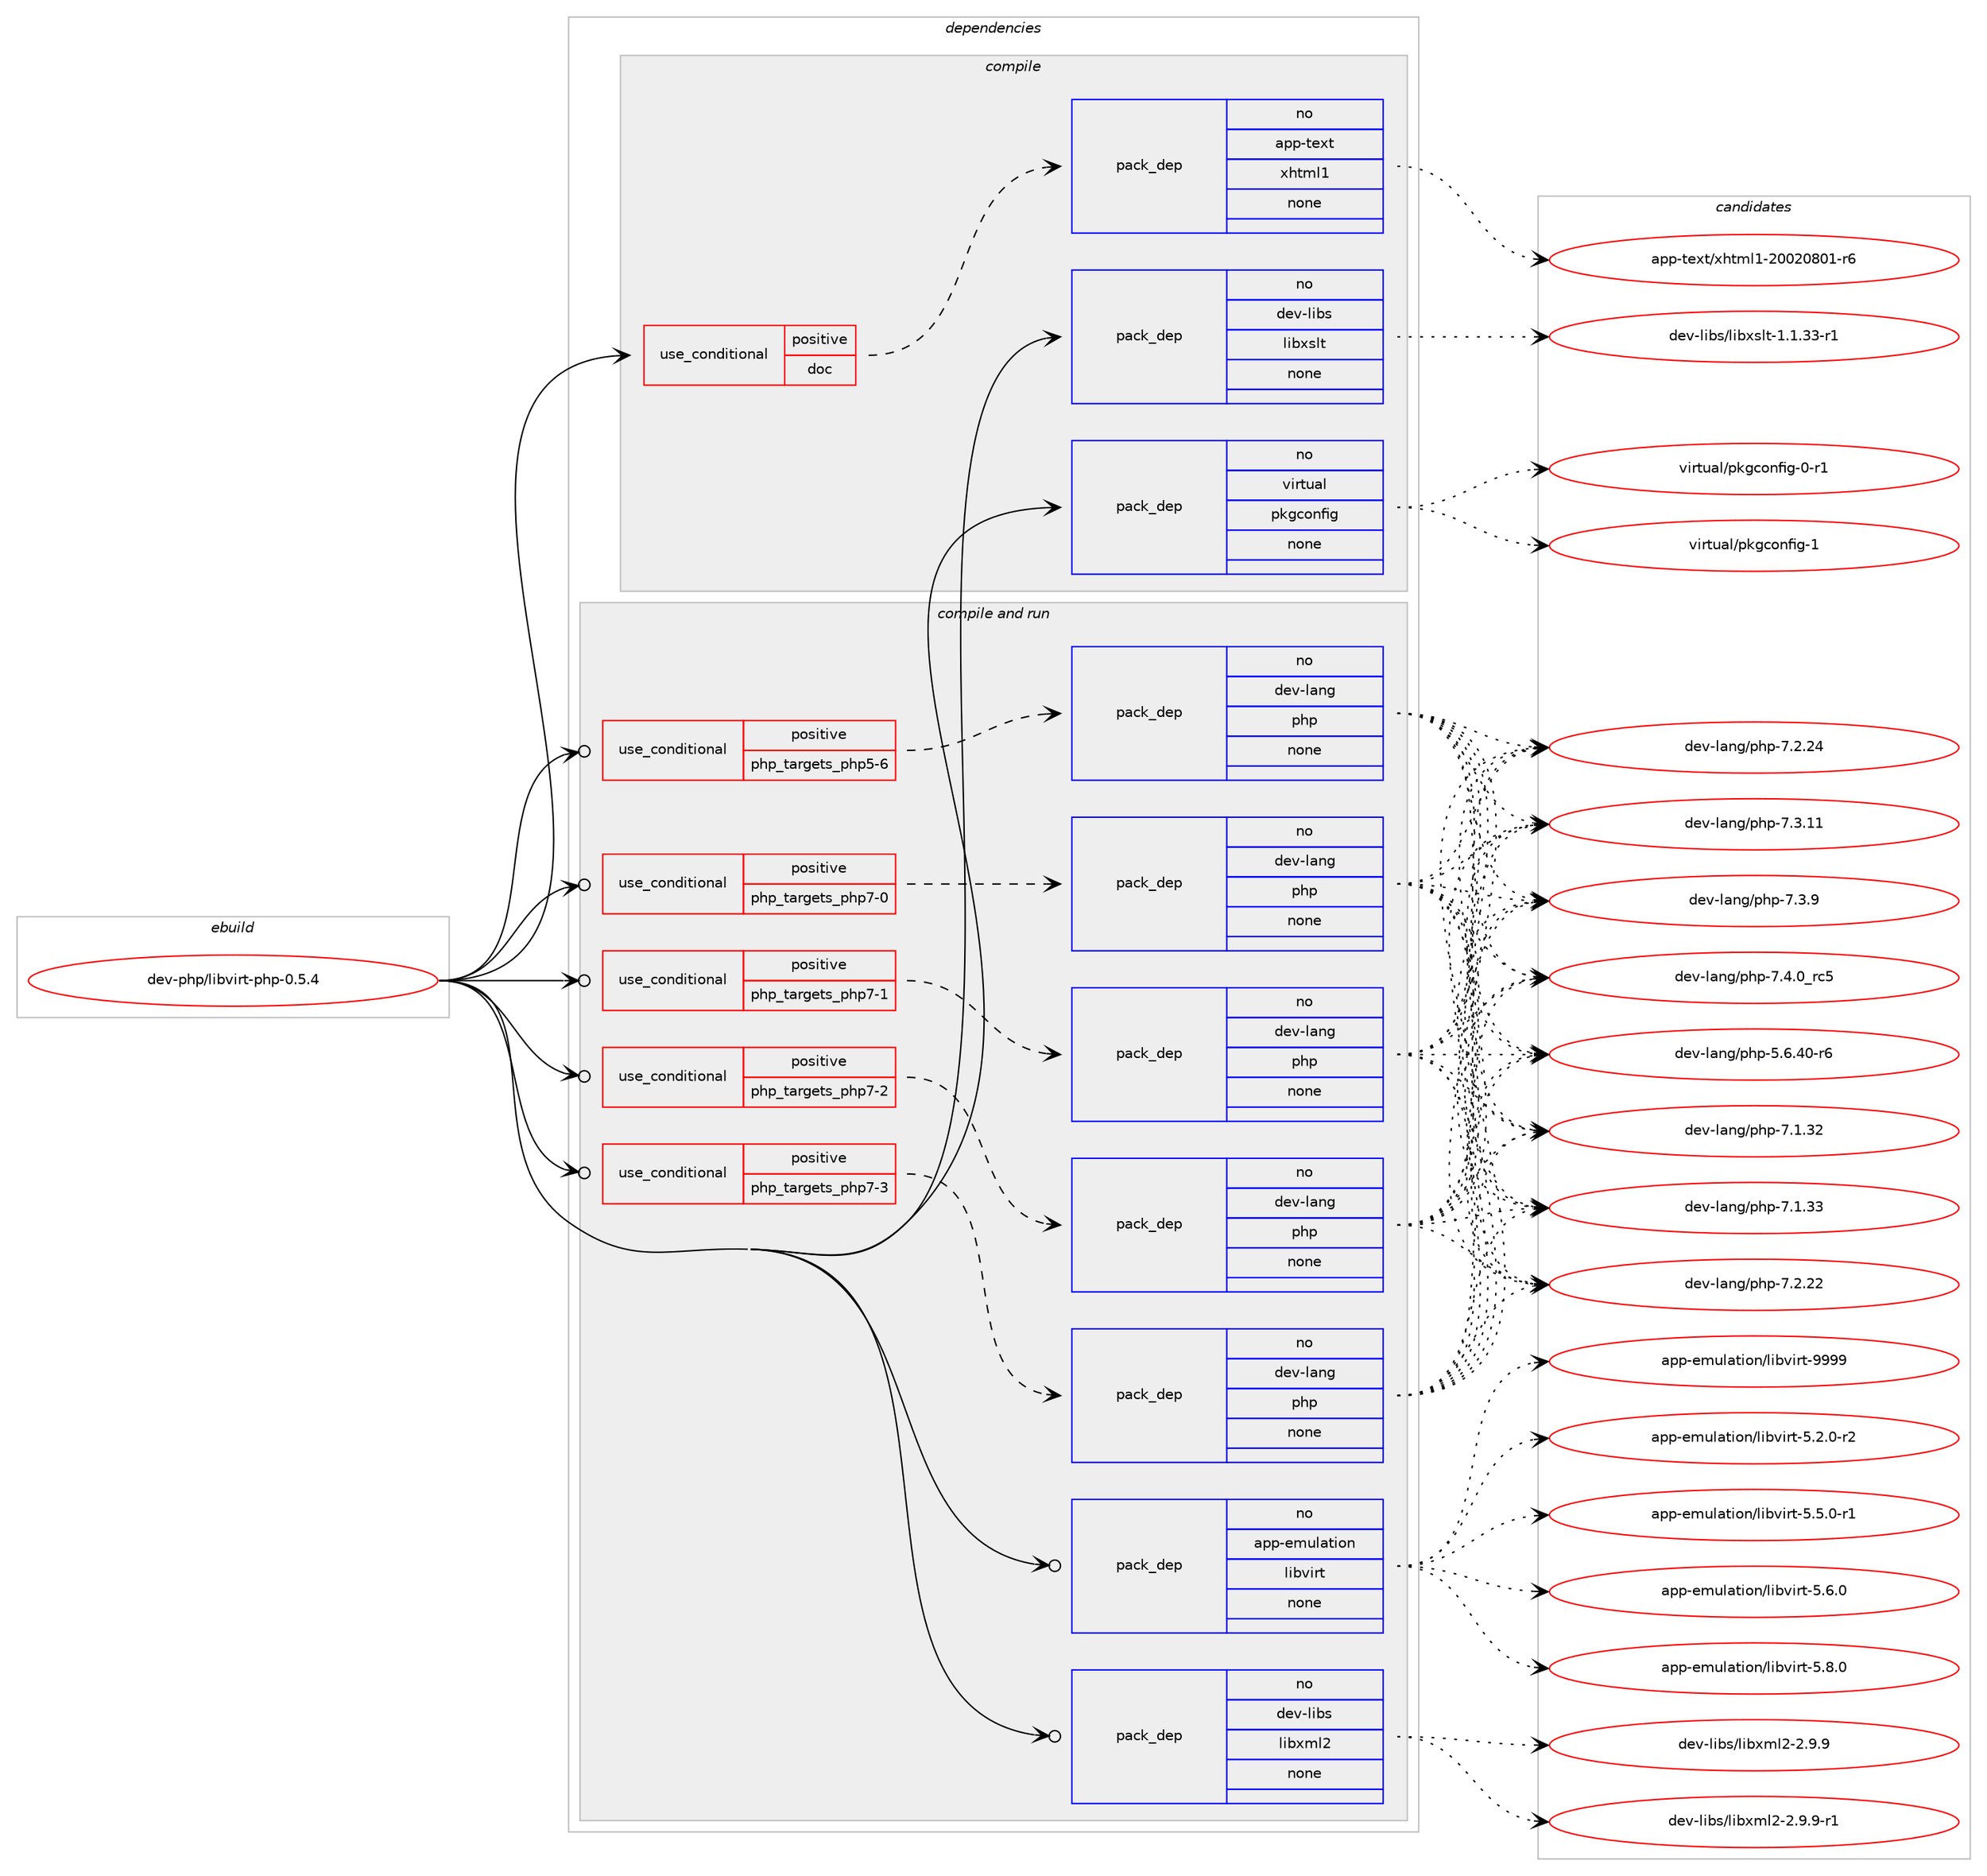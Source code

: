 digraph prolog {

# *************
# Graph options
# *************

newrank=true;
concentrate=true;
compound=true;
graph [rankdir=LR,fontname=Helvetica,fontsize=10,ranksep=1.5];#, ranksep=2.5, nodesep=0.2];
edge  [arrowhead=vee];
node  [fontname=Helvetica,fontsize=10];

# **********
# The ebuild
# **********

subgraph cluster_leftcol {
color=gray;
rank=same;
label=<<i>ebuild</i>>;
id [label="dev-php/libvirt-php-0.5.4", color=red, width=4, href="../dev-php/libvirt-php-0.5.4.svg"];
}

# ****************
# The dependencies
# ****************

subgraph cluster_midcol {
color=gray;
label=<<i>dependencies</i>>;
subgraph cluster_compile {
fillcolor="#eeeeee";
style=filled;
label=<<i>compile</i>>;
subgraph cond134757 {
dependency589538 [label=<<TABLE BORDER="0" CELLBORDER="1" CELLSPACING="0" CELLPADDING="4"><TR><TD ROWSPAN="3" CELLPADDING="10">use_conditional</TD></TR><TR><TD>positive</TD></TR><TR><TD>doc</TD></TR></TABLE>>, shape=none, color=red];
subgraph pack443107 {
dependency589539 [label=<<TABLE BORDER="0" CELLBORDER="1" CELLSPACING="0" CELLPADDING="4" WIDTH="220"><TR><TD ROWSPAN="6" CELLPADDING="30">pack_dep</TD></TR><TR><TD WIDTH="110">no</TD></TR><TR><TD>app-text</TD></TR><TR><TD>xhtml1</TD></TR><TR><TD>none</TD></TR><TR><TD></TD></TR></TABLE>>, shape=none, color=blue];
}
dependency589538:e -> dependency589539:w [weight=20,style="dashed",arrowhead="vee"];
}
id:e -> dependency589538:w [weight=20,style="solid",arrowhead="vee"];
subgraph pack443108 {
dependency589540 [label=<<TABLE BORDER="0" CELLBORDER="1" CELLSPACING="0" CELLPADDING="4" WIDTH="220"><TR><TD ROWSPAN="6" CELLPADDING="30">pack_dep</TD></TR><TR><TD WIDTH="110">no</TD></TR><TR><TD>dev-libs</TD></TR><TR><TD>libxslt</TD></TR><TR><TD>none</TD></TR><TR><TD></TD></TR></TABLE>>, shape=none, color=blue];
}
id:e -> dependency589540:w [weight=20,style="solid",arrowhead="vee"];
subgraph pack443109 {
dependency589541 [label=<<TABLE BORDER="0" CELLBORDER="1" CELLSPACING="0" CELLPADDING="4" WIDTH="220"><TR><TD ROWSPAN="6" CELLPADDING="30">pack_dep</TD></TR><TR><TD WIDTH="110">no</TD></TR><TR><TD>virtual</TD></TR><TR><TD>pkgconfig</TD></TR><TR><TD>none</TD></TR><TR><TD></TD></TR></TABLE>>, shape=none, color=blue];
}
id:e -> dependency589541:w [weight=20,style="solid",arrowhead="vee"];
}
subgraph cluster_compileandrun {
fillcolor="#eeeeee";
style=filled;
label=<<i>compile and run</i>>;
subgraph cond134758 {
dependency589542 [label=<<TABLE BORDER="0" CELLBORDER="1" CELLSPACING="0" CELLPADDING="4"><TR><TD ROWSPAN="3" CELLPADDING="10">use_conditional</TD></TR><TR><TD>positive</TD></TR><TR><TD>php_targets_php5-6</TD></TR></TABLE>>, shape=none, color=red];
subgraph pack443110 {
dependency589543 [label=<<TABLE BORDER="0" CELLBORDER="1" CELLSPACING="0" CELLPADDING="4" WIDTH="220"><TR><TD ROWSPAN="6" CELLPADDING="30">pack_dep</TD></TR><TR><TD WIDTH="110">no</TD></TR><TR><TD>dev-lang</TD></TR><TR><TD>php</TD></TR><TR><TD>none</TD></TR><TR><TD></TD></TR></TABLE>>, shape=none, color=blue];
}
dependency589542:e -> dependency589543:w [weight=20,style="dashed",arrowhead="vee"];
}
id:e -> dependency589542:w [weight=20,style="solid",arrowhead="odotvee"];
subgraph cond134759 {
dependency589544 [label=<<TABLE BORDER="0" CELLBORDER="1" CELLSPACING="0" CELLPADDING="4"><TR><TD ROWSPAN="3" CELLPADDING="10">use_conditional</TD></TR><TR><TD>positive</TD></TR><TR><TD>php_targets_php7-0</TD></TR></TABLE>>, shape=none, color=red];
subgraph pack443111 {
dependency589545 [label=<<TABLE BORDER="0" CELLBORDER="1" CELLSPACING="0" CELLPADDING="4" WIDTH="220"><TR><TD ROWSPAN="6" CELLPADDING="30">pack_dep</TD></TR><TR><TD WIDTH="110">no</TD></TR><TR><TD>dev-lang</TD></TR><TR><TD>php</TD></TR><TR><TD>none</TD></TR><TR><TD></TD></TR></TABLE>>, shape=none, color=blue];
}
dependency589544:e -> dependency589545:w [weight=20,style="dashed",arrowhead="vee"];
}
id:e -> dependency589544:w [weight=20,style="solid",arrowhead="odotvee"];
subgraph cond134760 {
dependency589546 [label=<<TABLE BORDER="0" CELLBORDER="1" CELLSPACING="0" CELLPADDING="4"><TR><TD ROWSPAN="3" CELLPADDING="10">use_conditional</TD></TR><TR><TD>positive</TD></TR><TR><TD>php_targets_php7-1</TD></TR></TABLE>>, shape=none, color=red];
subgraph pack443112 {
dependency589547 [label=<<TABLE BORDER="0" CELLBORDER="1" CELLSPACING="0" CELLPADDING="4" WIDTH="220"><TR><TD ROWSPAN="6" CELLPADDING="30">pack_dep</TD></TR><TR><TD WIDTH="110">no</TD></TR><TR><TD>dev-lang</TD></TR><TR><TD>php</TD></TR><TR><TD>none</TD></TR><TR><TD></TD></TR></TABLE>>, shape=none, color=blue];
}
dependency589546:e -> dependency589547:w [weight=20,style="dashed",arrowhead="vee"];
}
id:e -> dependency589546:w [weight=20,style="solid",arrowhead="odotvee"];
subgraph cond134761 {
dependency589548 [label=<<TABLE BORDER="0" CELLBORDER="1" CELLSPACING="0" CELLPADDING="4"><TR><TD ROWSPAN="3" CELLPADDING="10">use_conditional</TD></TR><TR><TD>positive</TD></TR><TR><TD>php_targets_php7-2</TD></TR></TABLE>>, shape=none, color=red];
subgraph pack443113 {
dependency589549 [label=<<TABLE BORDER="0" CELLBORDER="1" CELLSPACING="0" CELLPADDING="4" WIDTH="220"><TR><TD ROWSPAN="6" CELLPADDING="30">pack_dep</TD></TR><TR><TD WIDTH="110">no</TD></TR><TR><TD>dev-lang</TD></TR><TR><TD>php</TD></TR><TR><TD>none</TD></TR><TR><TD></TD></TR></TABLE>>, shape=none, color=blue];
}
dependency589548:e -> dependency589549:w [weight=20,style="dashed",arrowhead="vee"];
}
id:e -> dependency589548:w [weight=20,style="solid",arrowhead="odotvee"];
subgraph cond134762 {
dependency589550 [label=<<TABLE BORDER="0" CELLBORDER="1" CELLSPACING="0" CELLPADDING="4"><TR><TD ROWSPAN="3" CELLPADDING="10">use_conditional</TD></TR><TR><TD>positive</TD></TR><TR><TD>php_targets_php7-3</TD></TR></TABLE>>, shape=none, color=red];
subgraph pack443114 {
dependency589551 [label=<<TABLE BORDER="0" CELLBORDER="1" CELLSPACING="0" CELLPADDING="4" WIDTH="220"><TR><TD ROWSPAN="6" CELLPADDING="30">pack_dep</TD></TR><TR><TD WIDTH="110">no</TD></TR><TR><TD>dev-lang</TD></TR><TR><TD>php</TD></TR><TR><TD>none</TD></TR><TR><TD></TD></TR></TABLE>>, shape=none, color=blue];
}
dependency589550:e -> dependency589551:w [weight=20,style="dashed",arrowhead="vee"];
}
id:e -> dependency589550:w [weight=20,style="solid",arrowhead="odotvee"];
subgraph pack443115 {
dependency589552 [label=<<TABLE BORDER="0" CELLBORDER="1" CELLSPACING="0" CELLPADDING="4" WIDTH="220"><TR><TD ROWSPAN="6" CELLPADDING="30">pack_dep</TD></TR><TR><TD WIDTH="110">no</TD></TR><TR><TD>app-emulation</TD></TR><TR><TD>libvirt</TD></TR><TR><TD>none</TD></TR><TR><TD></TD></TR></TABLE>>, shape=none, color=blue];
}
id:e -> dependency589552:w [weight=20,style="solid",arrowhead="odotvee"];
subgraph pack443116 {
dependency589553 [label=<<TABLE BORDER="0" CELLBORDER="1" CELLSPACING="0" CELLPADDING="4" WIDTH="220"><TR><TD ROWSPAN="6" CELLPADDING="30">pack_dep</TD></TR><TR><TD WIDTH="110">no</TD></TR><TR><TD>dev-libs</TD></TR><TR><TD>libxml2</TD></TR><TR><TD>none</TD></TR><TR><TD></TD></TR></TABLE>>, shape=none, color=blue];
}
id:e -> dependency589553:w [weight=20,style="solid",arrowhead="odotvee"];
}
subgraph cluster_run {
fillcolor="#eeeeee";
style=filled;
label=<<i>run</i>>;
}
}

# **************
# The candidates
# **************

subgraph cluster_choices {
rank=same;
color=gray;
label=<<i>candidates</i>>;

subgraph choice443107 {
color=black;
nodesep=1;
choice971121124511610112011647120104116109108494550484850485648494511454 [label="app-text/xhtml1-20020801-r6", color=red, width=4,href="../app-text/xhtml1-20020801-r6.svg"];
dependency589539:e -> choice971121124511610112011647120104116109108494550484850485648494511454:w [style=dotted,weight="100"];
}
subgraph choice443108 {
color=black;
nodesep=1;
choice10010111845108105981154710810598120115108116454946494651514511449 [label="dev-libs/libxslt-1.1.33-r1", color=red, width=4,href="../dev-libs/libxslt-1.1.33-r1.svg"];
dependency589540:e -> choice10010111845108105981154710810598120115108116454946494651514511449:w [style=dotted,weight="100"];
}
subgraph choice443109 {
color=black;
nodesep=1;
choice11810511411611797108471121071039911111010210510345484511449 [label="virtual/pkgconfig-0-r1", color=red, width=4,href="../virtual/pkgconfig-0-r1.svg"];
choice1181051141161179710847112107103991111101021051034549 [label="virtual/pkgconfig-1", color=red, width=4,href="../virtual/pkgconfig-1.svg"];
dependency589541:e -> choice11810511411611797108471121071039911111010210510345484511449:w [style=dotted,weight="100"];
dependency589541:e -> choice1181051141161179710847112107103991111101021051034549:w [style=dotted,weight="100"];
}
subgraph choice443110 {
color=black;
nodesep=1;
choice100101118451089711010347112104112455346544652484511454 [label="dev-lang/php-5.6.40-r6", color=red, width=4,href="../dev-lang/php-5.6.40-r6.svg"];
choice10010111845108971101034711210411245554649465150 [label="dev-lang/php-7.1.32", color=red, width=4,href="../dev-lang/php-7.1.32.svg"];
choice10010111845108971101034711210411245554649465151 [label="dev-lang/php-7.1.33", color=red, width=4,href="../dev-lang/php-7.1.33.svg"];
choice10010111845108971101034711210411245554650465050 [label="dev-lang/php-7.2.22", color=red, width=4,href="../dev-lang/php-7.2.22.svg"];
choice10010111845108971101034711210411245554650465052 [label="dev-lang/php-7.2.24", color=red, width=4,href="../dev-lang/php-7.2.24.svg"];
choice10010111845108971101034711210411245554651464949 [label="dev-lang/php-7.3.11", color=red, width=4,href="../dev-lang/php-7.3.11.svg"];
choice100101118451089711010347112104112455546514657 [label="dev-lang/php-7.3.9", color=red, width=4,href="../dev-lang/php-7.3.9.svg"];
choice100101118451089711010347112104112455546524648951149953 [label="dev-lang/php-7.4.0_rc5", color=red, width=4,href="../dev-lang/php-7.4.0_rc5.svg"];
dependency589543:e -> choice100101118451089711010347112104112455346544652484511454:w [style=dotted,weight="100"];
dependency589543:e -> choice10010111845108971101034711210411245554649465150:w [style=dotted,weight="100"];
dependency589543:e -> choice10010111845108971101034711210411245554649465151:w [style=dotted,weight="100"];
dependency589543:e -> choice10010111845108971101034711210411245554650465050:w [style=dotted,weight="100"];
dependency589543:e -> choice10010111845108971101034711210411245554650465052:w [style=dotted,weight="100"];
dependency589543:e -> choice10010111845108971101034711210411245554651464949:w [style=dotted,weight="100"];
dependency589543:e -> choice100101118451089711010347112104112455546514657:w [style=dotted,weight="100"];
dependency589543:e -> choice100101118451089711010347112104112455546524648951149953:w [style=dotted,weight="100"];
}
subgraph choice443111 {
color=black;
nodesep=1;
choice100101118451089711010347112104112455346544652484511454 [label="dev-lang/php-5.6.40-r6", color=red, width=4,href="../dev-lang/php-5.6.40-r6.svg"];
choice10010111845108971101034711210411245554649465150 [label="dev-lang/php-7.1.32", color=red, width=4,href="../dev-lang/php-7.1.32.svg"];
choice10010111845108971101034711210411245554649465151 [label="dev-lang/php-7.1.33", color=red, width=4,href="../dev-lang/php-7.1.33.svg"];
choice10010111845108971101034711210411245554650465050 [label="dev-lang/php-7.2.22", color=red, width=4,href="../dev-lang/php-7.2.22.svg"];
choice10010111845108971101034711210411245554650465052 [label="dev-lang/php-7.2.24", color=red, width=4,href="../dev-lang/php-7.2.24.svg"];
choice10010111845108971101034711210411245554651464949 [label="dev-lang/php-7.3.11", color=red, width=4,href="../dev-lang/php-7.3.11.svg"];
choice100101118451089711010347112104112455546514657 [label="dev-lang/php-7.3.9", color=red, width=4,href="../dev-lang/php-7.3.9.svg"];
choice100101118451089711010347112104112455546524648951149953 [label="dev-lang/php-7.4.0_rc5", color=red, width=4,href="../dev-lang/php-7.4.0_rc5.svg"];
dependency589545:e -> choice100101118451089711010347112104112455346544652484511454:w [style=dotted,weight="100"];
dependency589545:e -> choice10010111845108971101034711210411245554649465150:w [style=dotted,weight="100"];
dependency589545:e -> choice10010111845108971101034711210411245554649465151:w [style=dotted,weight="100"];
dependency589545:e -> choice10010111845108971101034711210411245554650465050:w [style=dotted,weight="100"];
dependency589545:e -> choice10010111845108971101034711210411245554650465052:w [style=dotted,weight="100"];
dependency589545:e -> choice10010111845108971101034711210411245554651464949:w [style=dotted,weight="100"];
dependency589545:e -> choice100101118451089711010347112104112455546514657:w [style=dotted,weight="100"];
dependency589545:e -> choice100101118451089711010347112104112455546524648951149953:w [style=dotted,weight="100"];
}
subgraph choice443112 {
color=black;
nodesep=1;
choice100101118451089711010347112104112455346544652484511454 [label="dev-lang/php-5.6.40-r6", color=red, width=4,href="../dev-lang/php-5.6.40-r6.svg"];
choice10010111845108971101034711210411245554649465150 [label="dev-lang/php-7.1.32", color=red, width=4,href="../dev-lang/php-7.1.32.svg"];
choice10010111845108971101034711210411245554649465151 [label="dev-lang/php-7.1.33", color=red, width=4,href="../dev-lang/php-7.1.33.svg"];
choice10010111845108971101034711210411245554650465050 [label="dev-lang/php-7.2.22", color=red, width=4,href="../dev-lang/php-7.2.22.svg"];
choice10010111845108971101034711210411245554650465052 [label="dev-lang/php-7.2.24", color=red, width=4,href="../dev-lang/php-7.2.24.svg"];
choice10010111845108971101034711210411245554651464949 [label="dev-lang/php-7.3.11", color=red, width=4,href="../dev-lang/php-7.3.11.svg"];
choice100101118451089711010347112104112455546514657 [label="dev-lang/php-7.3.9", color=red, width=4,href="../dev-lang/php-7.3.9.svg"];
choice100101118451089711010347112104112455546524648951149953 [label="dev-lang/php-7.4.0_rc5", color=red, width=4,href="../dev-lang/php-7.4.0_rc5.svg"];
dependency589547:e -> choice100101118451089711010347112104112455346544652484511454:w [style=dotted,weight="100"];
dependency589547:e -> choice10010111845108971101034711210411245554649465150:w [style=dotted,weight="100"];
dependency589547:e -> choice10010111845108971101034711210411245554649465151:w [style=dotted,weight="100"];
dependency589547:e -> choice10010111845108971101034711210411245554650465050:w [style=dotted,weight="100"];
dependency589547:e -> choice10010111845108971101034711210411245554650465052:w [style=dotted,weight="100"];
dependency589547:e -> choice10010111845108971101034711210411245554651464949:w [style=dotted,weight="100"];
dependency589547:e -> choice100101118451089711010347112104112455546514657:w [style=dotted,weight="100"];
dependency589547:e -> choice100101118451089711010347112104112455546524648951149953:w [style=dotted,weight="100"];
}
subgraph choice443113 {
color=black;
nodesep=1;
choice100101118451089711010347112104112455346544652484511454 [label="dev-lang/php-5.6.40-r6", color=red, width=4,href="../dev-lang/php-5.6.40-r6.svg"];
choice10010111845108971101034711210411245554649465150 [label="dev-lang/php-7.1.32", color=red, width=4,href="../dev-lang/php-7.1.32.svg"];
choice10010111845108971101034711210411245554649465151 [label="dev-lang/php-7.1.33", color=red, width=4,href="../dev-lang/php-7.1.33.svg"];
choice10010111845108971101034711210411245554650465050 [label="dev-lang/php-7.2.22", color=red, width=4,href="../dev-lang/php-7.2.22.svg"];
choice10010111845108971101034711210411245554650465052 [label="dev-lang/php-7.2.24", color=red, width=4,href="../dev-lang/php-7.2.24.svg"];
choice10010111845108971101034711210411245554651464949 [label="dev-lang/php-7.3.11", color=red, width=4,href="../dev-lang/php-7.3.11.svg"];
choice100101118451089711010347112104112455546514657 [label="dev-lang/php-7.3.9", color=red, width=4,href="../dev-lang/php-7.3.9.svg"];
choice100101118451089711010347112104112455546524648951149953 [label="dev-lang/php-7.4.0_rc5", color=red, width=4,href="../dev-lang/php-7.4.0_rc5.svg"];
dependency589549:e -> choice100101118451089711010347112104112455346544652484511454:w [style=dotted,weight="100"];
dependency589549:e -> choice10010111845108971101034711210411245554649465150:w [style=dotted,weight="100"];
dependency589549:e -> choice10010111845108971101034711210411245554649465151:w [style=dotted,weight="100"];
dependency589549:e -> choice10010111845108971101034711210411245554650465050:w [style=dotted,weight="100"];
dependency589549:e -> choice10010111845108971101034711210411245554650465052:w [style=dotted,weight="100"];
dependency589549:e -> choice10010111845108971101034711210411245554651464949:w [style=dotted,weight="100"];
dependency589549:e -> choice100101118451089711010347112104112455546514657:w [style=dotted,weight="100"];
dependency589549:e -> choice100101118451089711010347112104112455546524648951149953:w [style=dotted,weight="100"];
}
subgraph choice443114 {
color=black;
nodesep=1;
choice100101118451089711010347112104112455346544652484511454 [label="dev-lang/php-5.6.40-r6", color=red, width=4,href="../dev-lang/php-5.6.40-r6.svg"];
choice10010111845108971101034711210411245554649465150 [label="dev-lang/php-7.1.32", color=red, width=4,href="../dev-lang/php-7.1.32.svg"];
choice10010111845108971101034711210411245554649465151 [label="dev-lang/php-7.1.33", color=red, width=4,href="../dev-lang/php-7.1.33.svg"];
choice10010111845108971101034711210411245554650465050 [label="dev-lang/php-7.2.22", color=red, width=4,href="../dev-lang/php-7.2.22.svg"];
choice10010111845108971101034711210411245554650465052 [label="dev-lang/php-7.2.24", color=red, width=4,href="../dev-lang/php-7.2.24.svg"];
choice10010111845108971101034711210411245554651464949 [label="dev-lang/php-7.3.11", color=red, width=4,href="../dev-lang/php-7.3.11.svg"];
choice100101118451089711010347112104112455546514657 [label="dev-lang/php-7.3.9", color=red, width=4,href="../dev-lang/php-7.3.9.svg"];
choice100101118451089711010347112104112455546524648951149953 [label="dev-lang/php-7.4.0_rc5", color=red, width=4,href="../dev-lang/php-7.4.0_rc5.svg"];
dependency589551:e -> choice100101118451089711010347112104112455346544652484511454:w [style=dotted,weight="100"];
dependency589551:e -> choice10010111845108971101034711210411245554649465150:w [style=dotted,weight="100"];
dependency589551:e -> choice10010111845108971101034711210411245554649465151:w [style=dotted,weight="100"];
dependency589551:e -> choice10010111845108971101034711210411245554650465050:w [style=dotted,weight="100"];
dependency589551:e -> choice10010111845108971101034711210411245554650465052:w [style=dotted,weight="100"];
dependency589551:e -> choice10010111845108971101034711210411245554651464949:w [style=dotted,weight="100"];
dependency589551:e -> choice100101118451089711010347112104112455546514657:w [style=dotted,weight="100"];
dependency589551:e -> choice100101118451089711010347112104112455546524648951149953:w [style=dotted,weight="100"];
}
subgraph choice443115 {
color=black;
nodesep=1;
choice97112112451011091171089711610511111047108105981181051141164553465046484511450 [label="app-emulation/libvirt-5.2.0-r2", color=red, width=4,href="../app-emulation/libvirt-5.2.0-r2.svg"];
choice97112112451011091171089711610511111047108105981181051141164553465346484511449 [label="app-emulation/libvirt-5.5.0-r1", color=red, width=4,href="../app-emulation/libvirt-5.5.0-r1.svg"];
choice9711211245101109117108971161051111104710810598118105114116455346544648 [label="app-emulation/libvirt-5.6.0", color=red, width=4,href="../app-emulation/libvirt-5.6.0.svg"];
choice9711211245101109117108971161051111104710810598118105114116455346564648 [label="app-emulation/libvirt-5.8.0", color=red, width=4,href="../app-emulation/libvirt-5.8.0.svg"];
choice97112112451011091171089711610511111047108105981181051141164557575757 [label="app-emulation/libvirt-9999", color=red, width=4,href="../app-emulation/libvirt-9999.svg"];
dependency589552:e -> choice97112112451011091171089711610511111047108105981181051141164553465046484511450:w [style=dotted,weight="100"];
dependency589552:e -> choice97112112451011091171089711610511111047108105981181051141164553465346484511449:w [style=dotted,weight="100"];
dependency589552:e -> choice9711211245101109117108971161051111104710810598118105114116455346544648:w [style=dotted,weight="100"];
dependency589552:e -> choice9711211245101109117108971161051111104710810598118105114116455346564648:w [style=dotted,weight="100"];
dependency589552:e -> choice97112112451011091171089711610511111047108105981181051141164557575757:w [style=dotted,weight="100"];
}
subgraph choice443116 {
color=black;
nodesep=1;
choice1001011184510810598115471081059812010910850455046574657 [label="dev-libs/libxml2-2.9.9", color=red, width=4,href="../dev-libs/libxml2-2.9.9.svg"];
choice10010111845108105981154710810598120109108504550465746574511449 [label="dev-libs/libxml2-2.9.9-r1", color=red, width=4,href="../dev-libs/libxml2-2.9.9-r1.svg"];
dependency589553:e -> choice1001011184510810598115471081059812010910850455046574657:w [style=dotted,weight="100"];
dependency589553:e -> choice10010111845108105981154710810598120109108504550465746574511449:w [style=dotted,weight="100"];
}
}

}
